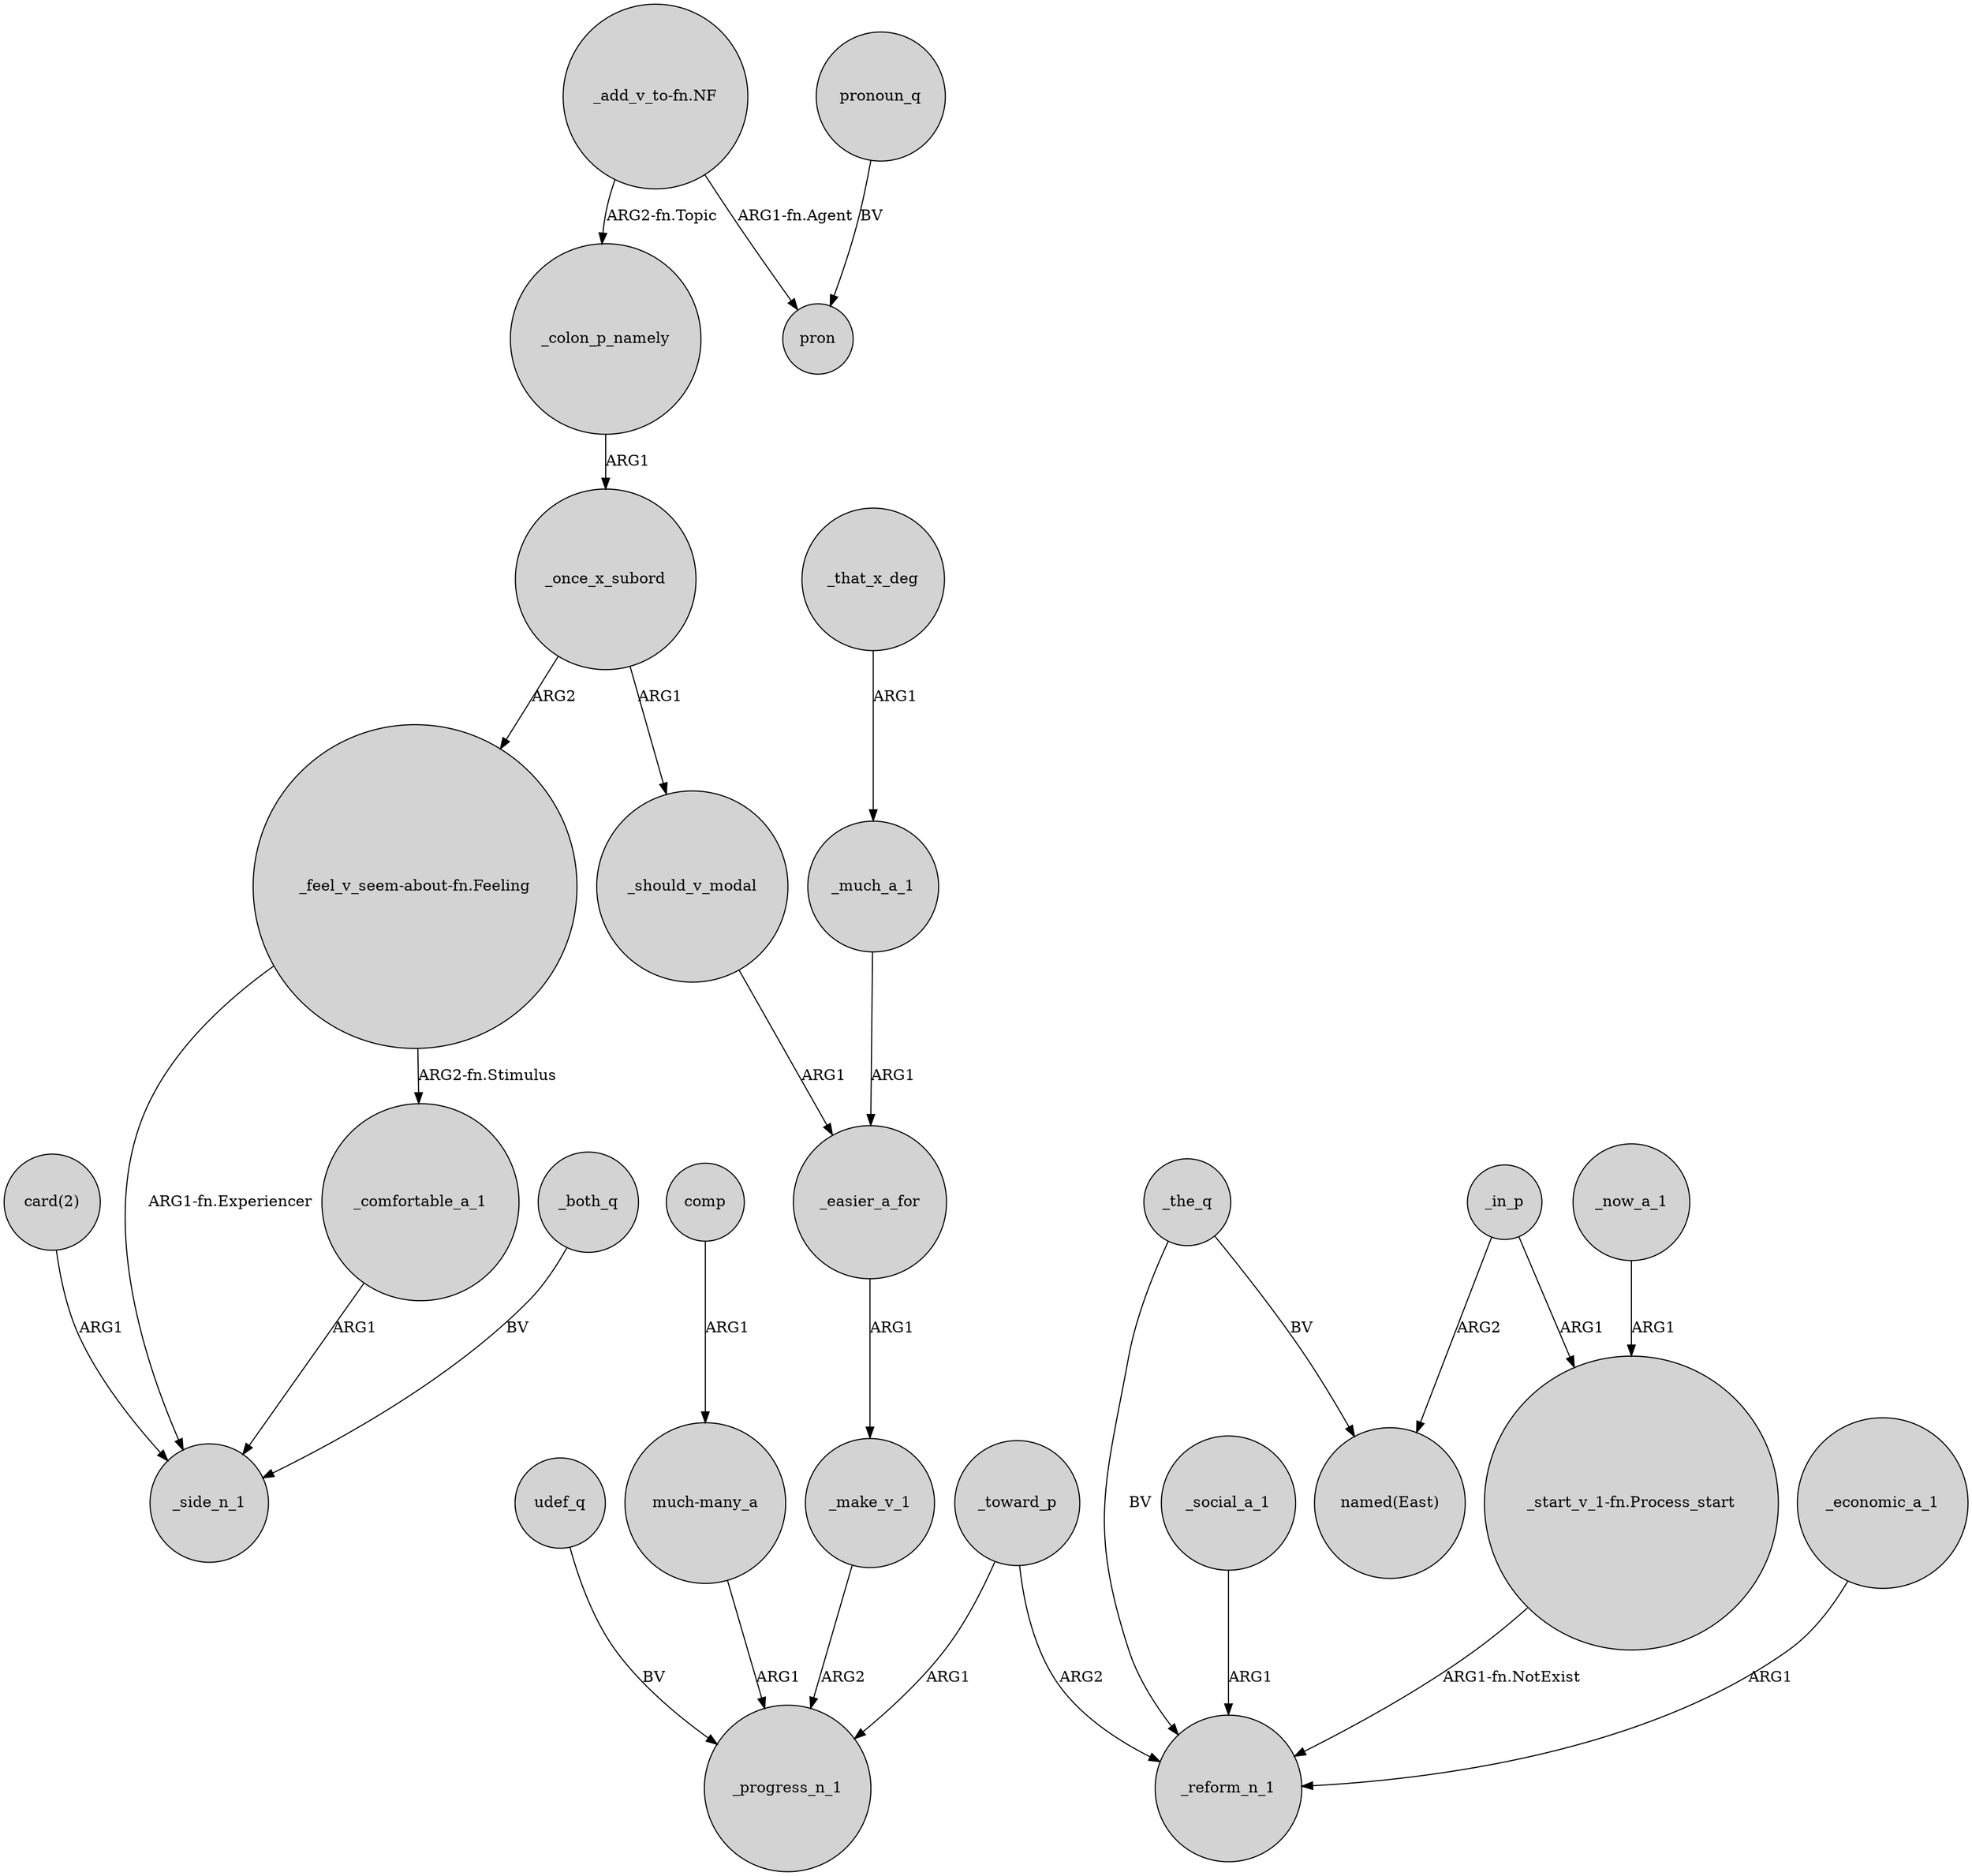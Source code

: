 digraph {
	node [shape=circle style=filled]
	_both_q -> _side_n_1 [label=BV]
	_once_x_subord -> _should_v_modal [label=ARG1]
	"_feel_v_seem-about-fn.Feeling" -> _comfortable_a_1 [label="ARG2-fn.Stimulus"]
	_much_a_1 -> _easier_a_for [label=ARG1]
	_the_q -> "named(East)" [label=BV]
	_in_p -> "named(East)" [label=ARG2]
	_once_x_subord -> "_feel_v_seem-about-fn.Feeling" [label=ARG2]
	_economic_a_1 -> _reform_n_1 [label=ARG1]
	"much-many_a" -> _progress_n_1 [label=ARG1]
	"_feel_v_seem-about-fn.Feeling" -> _side_n_1 [label="ARG1-fn.Experiencer"]
	_colon_p_namely -> _once_x_subord [label=ARG1]
	_should_v_modal -> _easier_a_for [label=ARG1]
	_social_a_1 -> _reform_n_1 [label=ARG1]
	_easier_a_for -> _make_v_1 [label=ARG1]
	_in_p -> "_start_v_1-fn.Process_start" [label=ARG1]
	pronoun_q -> pron [label=BV]
	"_add_v_to-fn.NF" -> _colon_p_namely [label="ARG2-fn.Topic"]
	_toward_p -> _reform_n_1 [label=ARG2]
	"card(2)" -> _side_n_1 [label=ARG1]
	comp -> "much-many_a" [label=ARG1]
	_now_a_1 -> "_start_v_1-fn.Process_start" [label=ARG1]
	"_add_v_to-fn.NF" -> pron [label="ARG1-fn.Agent"]
	_toward_p -> _progress_n_1 [label=ARG1]
	_that_x_deg -> _much_a_1 [label=ARG1]
	udef_q -> _progress_n_1 [label=BV]
	"_start_v_1-fn.Process_start" -> _reform_n_1 [label="ARG1-fn.NotExist"]
	_make_v_1 -> _progress_n_1 [label=ARG2]
	_the_q -> _reform_n_1 [label=BV]
	_comfortable_a_1 -> _side_n_1 [label=ARG1]
}
